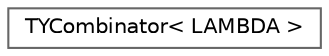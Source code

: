 digraph "Graphical Class Hierarchy"
{
 // INTERACTIVE_SVG=YES
 // LATEX_PDF_SIZE
  bgcolor="transparent";
  edge [fontname=Helvetica,fontsize=10,labelfontname=Helvetica,labelfontsize=10];
  node [fontname=Helvetica,fontsize=10,shape=box,height=0.2,width=0.4];
  rankdir="LR";
  Node0 [id="Node000000",label="TYCombinator\< LAMBDA \>",height=0.2,width=0.4,color="grey40", fillcolor="white", style="filled",URL="$d4/d64/classTYCombinator.html",tooltip=" "];
}
